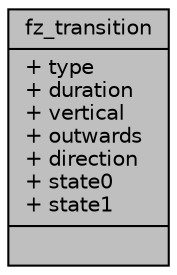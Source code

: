 digraph "fz_transition"
{
 // LATEX_PDF_SIZE
  edge [fontname="Helvetica",fontsize="10",labelfontname="Helvetica",labelfontsize="10"];
  node [fontname="Helvetica",fontsize="10",shape=record];
  Node1 [label="{fz_transition\n|+ type\l+ duration\l+ vertical\l+ outwards\l+ direction\l+ state0\l+ state1\l|}",height=0.2,width=0.4,color="black", fillcolor="grey75", style="filled", fontcolor="black",tooltip=" "];
}
